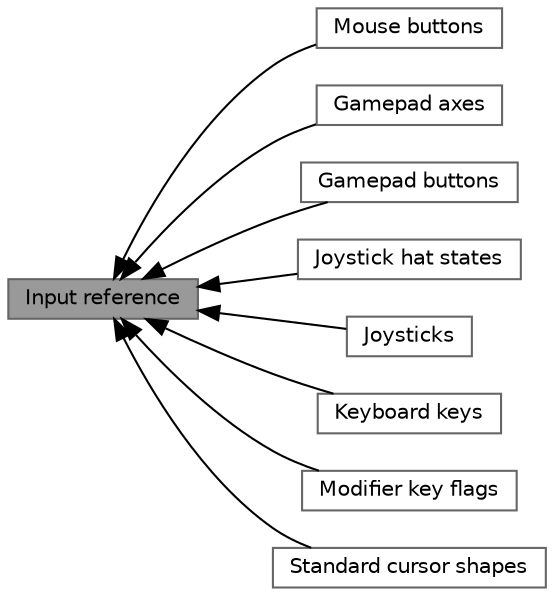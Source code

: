 digraph "Input reference"
{
 // LATEX_PDF_SIZE
  bgcolor="transparent";
  edge [fontname=Helvetica,fontsize=10,labelfontname=Helvetica,labelfontsize=10];
  node [fontname=Helvetica,fontsize=10,shape=box,height=0.2,width=0.4];
  rankdir=LR;
  Node5 [id="Node000005",label="Mouse buttons",height=0.2,width=0.4,color="grey40", fillcolor="white", style="filled",URL="$group__buttons.html",tooltip="Mouse button IDs."];
  Node8 [id="Node000008",label="Gamepad axes",height=0.2,width=0.4,color="grey40", fillcolor="white", style="filled",URL="$group__gamepad__axes.html",tooltip="Gamepad axes."];
  Node7 [id="Node000007",label="Gamepad buttons",height=0.2,width=0.4,color="grey40", fillcolor="white", style="filled",URL="$group__gamepad__buttons.html",tooltip="Gamepad buttons."];
  Node2 [id="Node000002",label="Joystick hat states",height=0.2,width=0.4,color="grey40", fillcolor="white", style="filled",URL="$group__hat__state.html",tooltip="Joystick hat states."];
  Node1 [id="Node000001",label="Input reference",height=0.2,width=0.4,color="gray40", fillcolor="grey60", style="filled", fontcolor="black",tooltip="Functions and types related to input handling."];
  Node6 [id="Node000006",label="Joysticks",height=0.2,width=0.4,color="grey40", fillcolor="white", style="filled",URL="$group__joysticks.html",tooltip="Joystick IDs."];
  Node3 [id="Node000003",label="Keyboard keys",height=0.2,width=0.4,color="grey40", fillcolor="white", style="filled",URL="$group__keys.html",tooltip="Keyboard key IDs."];
  Node4 [id="Node000004",label="Modifier key flags",height=0.2,width=0.4,color="grey40", fillcolor="white", style="filled",URL="$group__mods.html",tooltip="Modifier key flags."];
  Node9 [id="Node000009",label="Standard cursor shapes",height=0.2,width=0.4,color="grey40", fillcolor="white", style="filled",URL="$group__shapes.html",tooltip="Standard system cursor shapes."];
  Node1->Node2 [shape=plaintext, dir="back", style="solid"];
  Node1->Node3 [shape=plaintext, dir="back", style="solid"];
  Node1->Node4 [shape=plaintext, dir="back", style="solid"];
  Node1->Node5 [shape=plaintext, dir="back", style="solid"];
  Node1->Node6 [shape=plaintext, dir="back", style="solid"];
  Node1->Node7 [shape=plaintext, dir="back", style="solid"];
  Node1->Node8 [shape=plaintext, dir="back", style="solid"];
  Node1->Node9 [shape=plaintext, dir="back", style="solid"];
}
